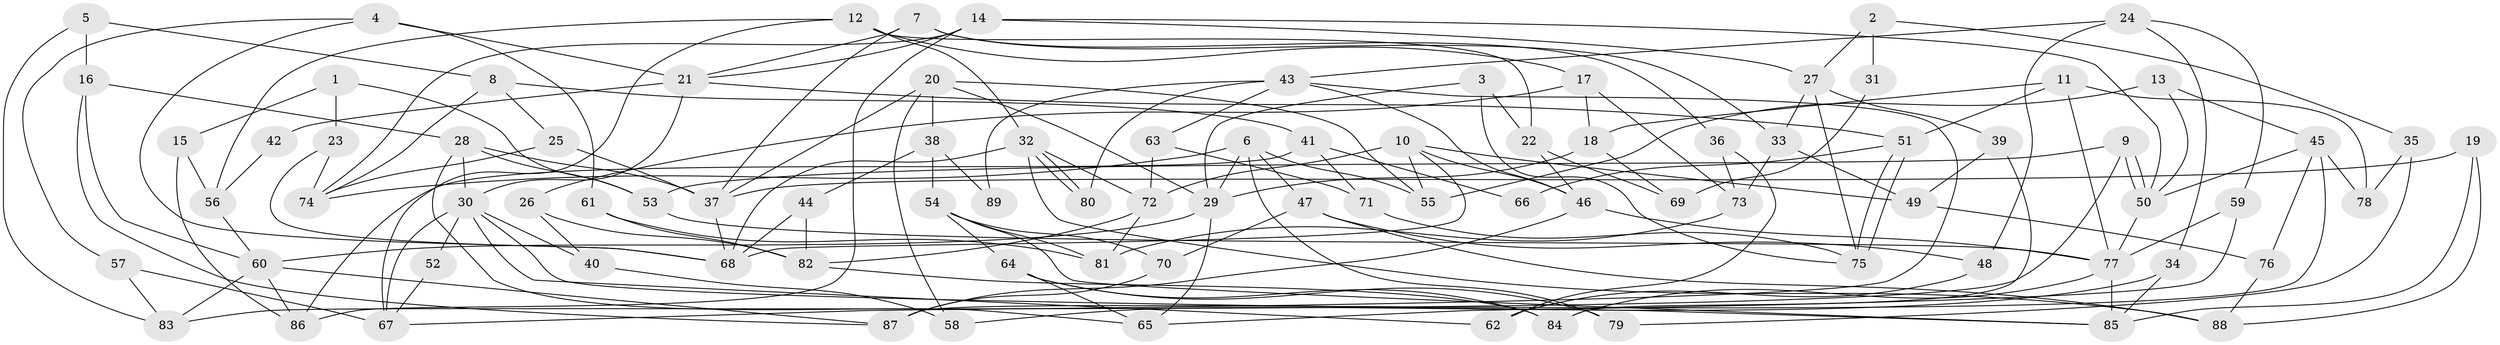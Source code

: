 // Generated by graph-tools (version 1.1) at 2025/36/03/09/25 02:36:21]
// undirected, 89 vertices, 178 edges
graph export_dot {
graph [start="1"]
  node [color=gray90,style=filled];
  1;
  2;
  3;
  4;
  5;
  6;
  7;
  8;
  9;
  10;
  11;
  12;
  13;
  14;
  15;
  16;
  17;
  18;
  19;
  20;
  21;
  22;
  23;
  24;
  25;
  26;
  27;
  28;
  29;
  30;
  31;
  32;
  33;
  34;
  35;
  36;
  37;
  38;
  39;
  40;
  41;
  42;
  43;
  44;
  45;
  46;
  47;
  48;
  49;
  50;
  51;
  52;
  53;
  54;
  55;
  56;
  57;
  58;
  59;
  60;
  61;
  62;
  63;
  64;
  65;
  66;
  67;
  68;
  69;
  70;
  71;
  72;
  73;
  74;
  75;
  76;
  77;
  78;
  79;
  80;
  81;
  82;
  83;
  84;
  85;
  86;
  87;
  88;
  89;
  1 -- 53;
  1 -- 23;
  1 -- 15;
  2 -- 27;
  2 -- 35;
  2 -- 31;
  3 -- 75;
  3 -- 22;
  3 -- 29;
  4 -- 61;
  4 -- 21;
  4 -- 57;
  4 -- 68;
  5 -- 83;
  5 -- 16;
  5 -- 8;
  6 -- 55;
  6 -- 29;
  6 -- 47;
  6 -- 74;
  6 -- 79;
  7 -- 37;
  7 -- 36;
  7 -- 21;
  7 -- 33;
  8 -- 41;
  8 -- 25;
  8 -- 74;
  9 -- 83;
  9 -- 50;
  9 -- 50;
  9 -- 53;
  10 -- 55;
  10 -- 68;
  10 -- 46;
  10 -- 49;
  10 -- 72;
  11 -- 77;
  11 -- 51;
  11 -- 18;
  11 -- 78;
  12 -- 17;
  12 -- 32;
  12 -- 22;
  12 -- 56;
  12 -- 67;
  13 -- 50;
  13 -- 45;
  13 -- 55;
  14 -- 50;
  14 -- 74;
  14 -- 21;
  14 -- 27;
  14 -- 86;
  15 -- 86;
  15 -- 56;
  16 -- 87;
  16 -- 28;
  16 -- 60;
  17 -- 18;
  17 -- 73;
  17 -- 26;
  18 -- 29;
  18 -- 69;
  19 -- 37;
  19 -- 85;
  19 -- 88;
  20 -- 37;
  20 -- 29;
  20 -- 38;
  20 -- 55;
  20 -- 58;
  21 -- 30;
  21 -- 42;
  21 -- 51;
  22 -- 46;
  22 -- 69;
  23 -- 74;
  23 -- 68;
  24 -- 43;
  24 -- 59;
  24 -- 34;
  24 -- 48;
  25 -- 74;
  25 -- 37;
  26 -- 82;
  26 -- 40;
  27 -- 33;
  27 -- 39;
  27 -- 75;
  28 -- 30;
  28 -- 53;
  28 -- 37;
  28 -- 65;
  29 -- 60;
  29 -- 65;
  30 -- 40;
  30 -- 52;
  30 -- 62;
  30 -- 67;
  30 -- 85;
  31 -- 69;
  32 -- 68;
  32 -- 80;
  32 -- 80;
  32 -- 72;
  32 -- 88;
  33 -- 49;
  33 -- 73;
  34 -- 85;
  34 -- 58;
  35 -- 78;
  35 -- 79;
  36 -- 73;
  36 -- 62;
  37 -- 68;
  38 -- 44;
  38 -- 54;
  38 -- 89;
  39 -- 84;
  39 -- 49;
  40 -- 58;
  41 -- 71;
  41 -- 86;
  41 -- 66;
  42 -- 56;
  43 -- 67;
  43 -- 46;
  43 -- 63;
  43 -- 80;
  43 -- 89;
  44 -- 68;
  44 -- 82;
  45 -- 76;
  45 -- 87;
  45 -- 50;
  45 -- 78;
  46 -- 87;
  46 -- 77;
  47 -- 88;
  47 -- 48;
  47 -- 70;
  48 -- 62;
  49 -- 76;
  50 -- 77;
  51 -- 75;
  51 -- 75;
  51 -- 66;
  52 -- 67;
  53 -- 77;
  54 -- 85;
  54 -- 64;
  54 -- 70;
  54 -- 81;
  56 -- 60;
  57 -- 67;
  57 -- 83;
  59 -- 77;
  59 -- 65;
  60 -- 83;
  60 -- 86;
  60 -- 87;
  61 -- 81;
  61 -- 82;
  63 -- 72;
  63 -- 71;
  64 -- 65;
  64 -- 79;
  64 -- 84;
  70 -- 87;
  71 -- 75;
  72 -- 81;
  72 -- 82;
  73 -- 81;
  76 -- 88;
  77 -- 84;
  77 -- 85;
  82 -- 84;
}
